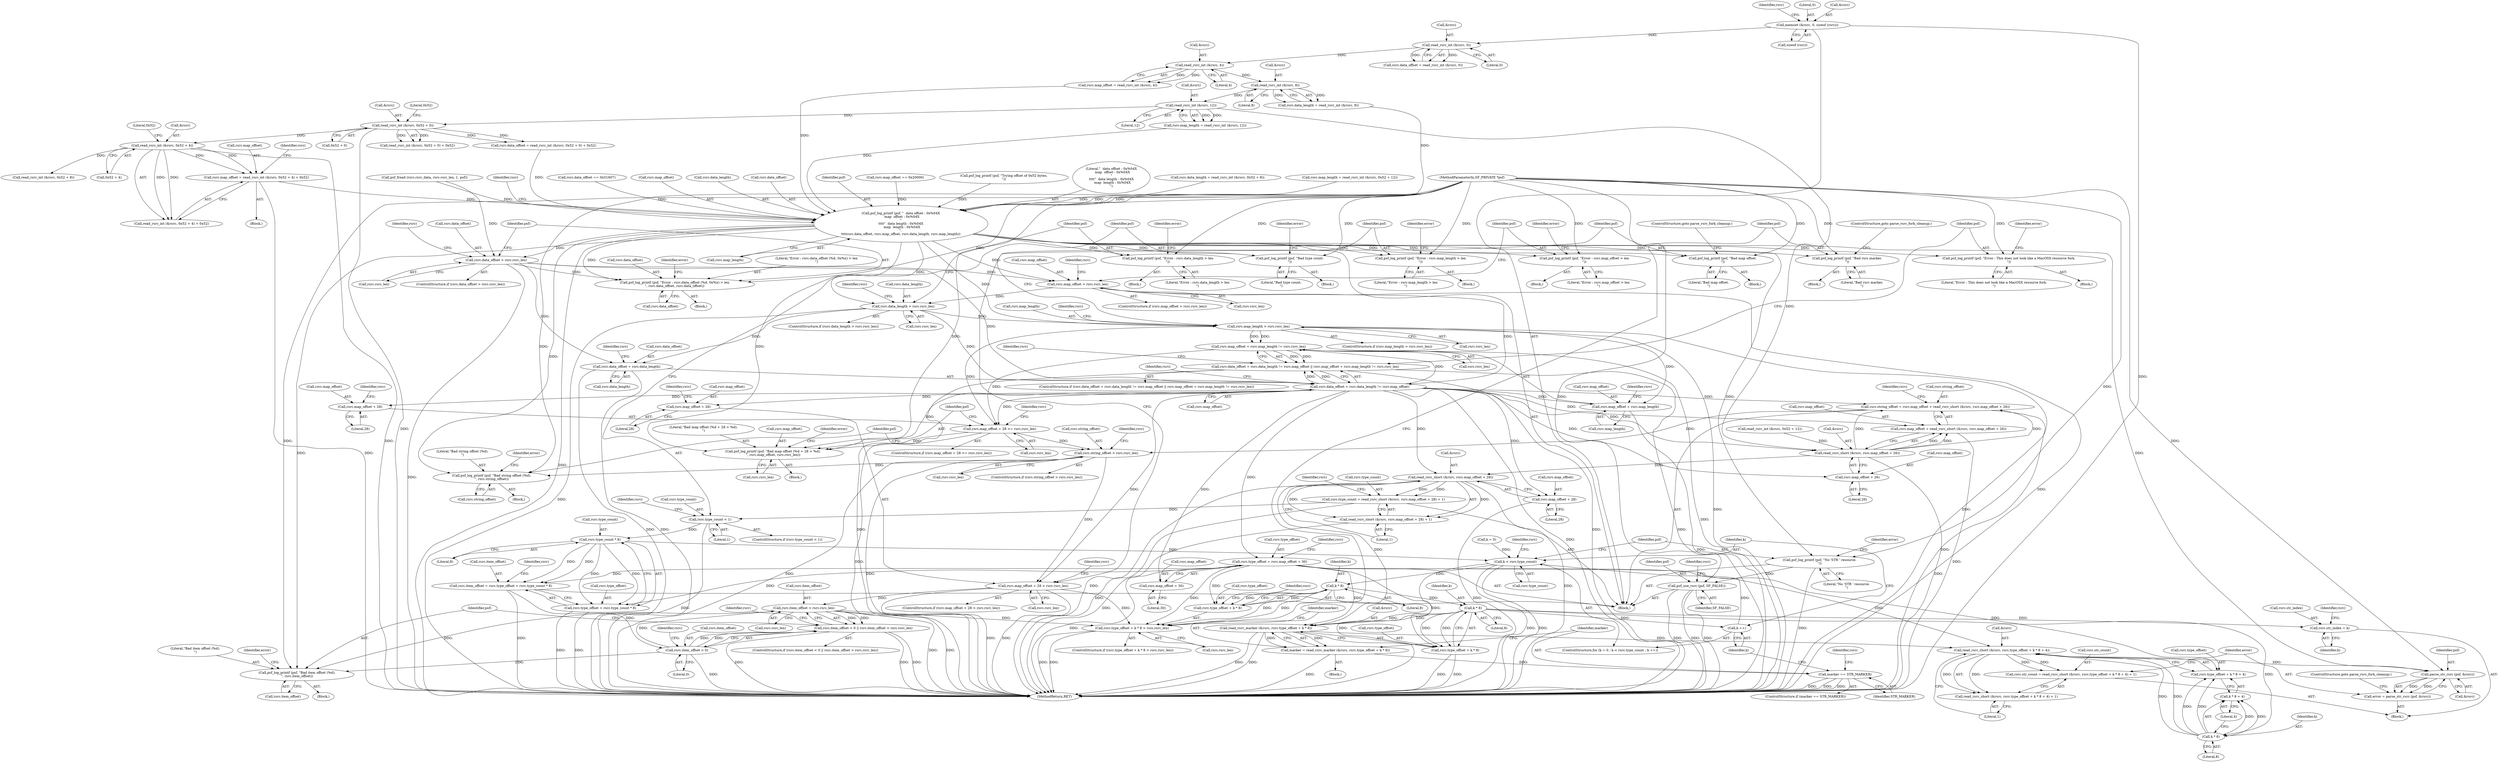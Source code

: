 digraph "0_libsndfile_dbe14f00030af5d3577f4cabbf9861db59e9c378@API" {
"1000255" [label="(Call,rsrc.map_offset = read_rsrc_int (&rsrc, 0x52 + 4) + 0x52)"];
"1000260" [label="(Call,read_rsrc_int (&rsrc, 0x52 + 4))"];
"1000248" [label="(Call,read_rsrc_int (&rsrc, 0x52 + 0))"];
"1000223" [label="(Call,read_rsrc_int (&rsrc, 12))"];
"1000215" [label="(Call,read_rsrc_int (&rsrc, 8))"];
"1000207" [label="(Call,read_rsrc_int (&rsrc, 4))"];
"1000199" [label="(Call,read_rsrc_int (&rsrc, 0))"];
"1000116" [label="(Call,memset (&rsrc, 0, sizeof (rsrc)))"];
"1000287" [label="(Call,psf_log_printf (psf, \"  data offset : 0x%04X\n  map  offset : 0x%04X\n\"\n\t\t\t\t\"  data length : 0x%04X\n  map  length : 0x%04X\n\",\n\t\t\t\trsrc.data_offset, rsrc.map_offset, rsrc.data_length, rsrc.map_length))"];
"1000303" [label="(Call,rsrc.data_offset > rsrc.rsrc_len)"];
"1000311" [label="(Call,psf_log_printf (psf, \"Error : rsrc.data_offset (%d, 0x%x) > len\n\", rsrc.data_offset, rsrc.data_offset))"];
"1000325" [label="(Call,rsrc.map_offset > rsrc.rsrc_len)"];
"1000341" [label="(Call,rsrc.data_length > rsrc.rsrc_len)"];
"1000357" [label="(Call,rsrc.map_length > rsrc.rsrc_len)"];
"1000385" [label="(Call,rsrc.map_offset + rsrc.map_length != rsrc.rsrc_len)"];
"1000373" [label="(Call,rsrc.data_offset + rsrc.data_length != rsrc.map_offset || rsrc.map_offset + rsrc.map_length != rsrc.rsrc_len)"];
"1000405" [label="(Call,rsrc.map_offset + 28 >= rsrc.rsrc_len)"];
"1000415" [label="(Call,psf_log_printf (psf, \"Bad map offset (%d + 28 > %d).\n\", rsrc.map_offset, rsrc.rsrc_len))"];
"1000445" [label="(Call,rsrc.string_offset > rsrc.rsrc_len)"];
"1000453" [label="(Call,psf_log_printf (psf, \"Bad string offset (%d).\n\", rsrc.string_offset))"];
"1000473" [label="(Call,rsrc.map_offset + 28 > rsrc.rsrc_len)"];
"1000535" [label="(Call,rsrc.item_offset > rsrc.rsrc_len)"];
"1000529" [label="(Call,rsrc.item_offset < 0 || rsrc.item_offset > rsrc.rsrc_len)"];
"1000543" [label="(Call,psf_log_printf (psf, \"Bad item offset (%d).\n\", rsrc.item_offset))"];
"1000572" [label="(Call,rsrc.type_offset + k * 8 > rsrc.rsrc_len)"];
"1000386" [label="(Call,rsrc.map_offset + rsrc.map_length)"];
"1000374" [label="(Call,rsrc.data_offset + rsrc.data_length != rsrc.map_offset)"];
"1000406" [label="(Call,rsrc.map_offset + 28)"];
"1000428" [label="(Call,rsrc.string_offset = rsrc.map_offset + read_rsrc_short (&rsrc, rsrc.map_offset + 26))"];
"1000432" [label="(Call,rsrc.map_offset + read_rsrc_short (&rsrc, rsrc.map_offset + 26))"];
"1000436" [label="(Call,read_rsrc_short (&rsrc, rsrc.map_offset + 26))"];
"1000492" [label="(Call,read_rsrc_short (&rsrc, rsrc.map_offset + 28))"];
"1000487" [label="(Call,rsrc.type_count = read_rsrc_short (&rsrc, rsrc.map_offset + 28) + 1)"];
"1000502" [label="(Call,rsrc.type_count < 1)"];
"1000523" [label="(Call,rsrc.type_count * 8)"];
"1000515" [label="(Call,rsrc.item_offset = rsrc.type_offset + rsrc.type_count * 8)"];
"1000530" [label="(Call,rsrc.item_offset < 0)"];
"1000519" [label="(Call,rsrc.type_offset + rsrc.type_count * 8)"];
"1000563" [label="(Call,k < rsrc.type_count)"];
"1000577" [label="(Call,k * 8)"];
"1000573" [label="(Call,rsrc.type_offset + k * 8)"];
"1000597" [label="(Call,k * 8)"];
"1000568" [label="(Call,k ++)"];
"1000590" [label="(Call,read_rsrc_marker (&rsrc, rsrc.type_offset + k * 8))"];
"1000588" [label="(Call,marker = read_rsrc_marker (&rsrc, rsrc.type_offset + k * 8))"];
"1000601" [label="(Call,marker == STR_MARKER)"];
"1000615" [label="(Call,read_rsrc_short (&rsrc, rsrc.type_offset + k * 8 + 4))"];
"1000610" [label="(Call,rsrc.str_count = read_rsrc_short (&rsrc, rsrc.type_offset + k * 8 + 4) + 1)"];
"1000614" [label="(Call,read_rsrc_short (&rsrc, rsrc.type_offset + k * 8 + 4) + 1)"];
"1000630" [label="(Call,parse_str_rsrc (psf, &rsrc))"];
"1000628" [label="(Call,error = parse_str_rsrc (psf, &rsrc))"];
"1000593" [label="(Call,rsrc.type_offset + k * 8)"];
"1000605" [label="(Call,rsrc.str_index = k)"];
"1000623" [label="(Call,k * 8)"];
"1000618" [label="(Call,rsrc.type_offset + k * 8 + 4)"];
"1000622" [label="(Call,k * 8 + 4)"];
"1000491" [label="(Call,read_rsrc_short (&rsrc, rsrc.map_offset + 28) + 1)"];
"1000439" [label="(Call,rsrc.map_offset + 26)"];
"1000463" [label="(Call,rsrc.type_offset = rsrc.map_offset + 30)"];
"1000467" [label="(Call,rsrc.map_offset + 30)"];
"1000474" [label="(Call,rsrc.map_offset + 28)"];
"1000495" [label="(Call,rsrc.map_offset + 28)"];
"1000375" [label="(Call,rsrc.data_offset + rsrc.data_length)"];
"1000333" [label="(Call,psf_log_printf (psf, \"Error : rsrc.map_offset > len\n\"))"];
"1000349" [label="(Call,psf_log_printf (psf, \"Error : rsrc.data_length > len\n\"))"];
"1000365" [label="(Call,psf_log_printf (psf, \"Error : rsrc.map_length > len\n\"))"];
"1000397" [label="(Call,psf_log_printf (psf, \"Error : This does not look like a MacOSX resource fork.\n\"))"];
"1000483" [label="(Call,psf_log_printf (psf, \"Bad map offset.\n\"))"];
"1000508" [label="(Call,psf_log_printf (psf, \"Bad type count.\n\"))"];
"1000584" [label="(Call,psf_log_printf (psf, \"Bad rsrc marker.\n\"))"];
"1000635" [label="(Call,psf_log_printf (psf, \"No 'STR ' resource.\n\"))"];
"1000642" [label="(Call,psf_use_rsrc (psf, SF_FALSE))"];
"1000345" [label="(Call,rsrc.rsrc_len)"];
"1000519" [label="(Call,rsrc.type_offset + rsrc.type_count * 8)"];
"1000639" [label="(Identifier,error)"];
"1000479" [label="(Call,rsrc.rsrc_len)"];
"1000195" [label="(Call,rsrc.data_offset = read_rsrc_int (&rsrc, 0))"];
"1000600" [label="(ControlStructure,if (marker == STR_MARKER))"];
"1000104" [label="(MethodParameterIn,SF_PRIVATE *psf)"];
"1000414" [label="(Block,)"];
"1000563" [label="(Call,k < rsrc.type_count)"];
"1000622" [label="(Call,k * 8 + 4)"];
"1000340" [label="(ControlStructure,if (rsrc.data_length > rsrc.rsrc_len))"];
"1000443" [label="(Literal,26)"];
"1000583" [label="(Block,)"];
"1000382" [label="(Call,rsrc.map_offset)"];
"1000364" [label="(Block,)"];
"1000430" [label="(Identifier,rsrc)"];
"1000615" [label="(Call,read_rsrc_short (&rsrc, rsrc.type_offset + k * 8 + 4))"];
"1000281" [label="(Call,read_rsrc_int (&rsrc, 0x52 + 12))"];
"1000604" [label="(Block,)"];
"1000234" [label="(Call,rsrc.map_offset == 0x20000)"];
"1000489" [label="(Identifier,rsrc)"];
"1000105" [label="(Block,)"];
"1000251" [label="(Call,0x52 + 0)"];
"1000248" [label="(Call,read_rsrc_int (&rsrc, 0x52 + 0))"];
"1000314" [label="(Call,rsrc.data_offset)"];
"1000543" [label="(Call,psf_log_printf (psf, \"Bad item offset (%d).\n\", rsrc.item_offset))"];
"1000585" [label="(Identifier,psf)"];
"1000219" [label="(Call,rsrc.map_length = read_rsrc_int (&rsrc, 12))"];
"1000271" [label="(Call,read_rsrc_int (&rsrc, 0x52 + 8))"];
"1000116" [label="(Call,memset (&rsrc, 0, sizeof (rsrc)))"];
"1000215" [label="(Call,read_rsrc_int (&rsrc, 8))"];
"1000175" [label="(Call,psf_fread (rsrc.rsrc_data, rsrc.rsrc_len, 1, psf))"];
"1000334" [label="(Identifier,psf)"];
"1000580" [label="(Call,rsrc.rsrc_len)"];
"1000263" [label="(Call,0x52 + 4)"];
"1000528" [label="(ControlStructure,if (rsrc.item_offset < 0 || rsrc.item_offset > rsrc.rsrc_len))"];
"1000260" [label="(Call,read_rsrc_int (&rsrc, 0x52 + 4))"];
"1000546" [label="(Call,rsrc.item_offset)"];
"1000571" [label="(ControlStructure,if (rsrc.type_offset + k * 8 > rsrc.rsrc_len))"];
"1000407" [label="(Call,rsrc.map_offset)"];
"1000524" [label="(Call,rsrc.type_count)"];
"1000568" [label="(Call,k ++)"];
"1000603" [label="(Identifier,STR_MARKER)"];
"1000417" [label="(Literal,\"Bad map offset (%d + 28 > %d).\n\")"];
"1000632" [label="(Call,&rsrc)"];
"1000388" [label="(Identifier,rsrc)"];
"1000436" [label="(Call,read_rsrc_short (&rsrc, rsrc.map_offset + 26))"];
"1000397" [label="(Call,psf_log_printf (psf, \"Error : This does not look like a MacOSX resource fork.\n\"))"];
"1000485" [label="(Literal,\"Bad map offset.\n\")"];
"1000504" [label="(Identifier,rsrc)"];
"1000579" [label="(Literal,8)"];
"1000618" [label="(Call,rsrc.type_offset + k * 8 + 4)"];
"1000311" [label="(Call,psf_log_printf (psf, \"Error : rsrc.data_offset (%d, 0x%x) > len\n\", rsrc.data_offset, rsrc.data_offset))"];
"1000321" [label="(Identifier,error)"];
"1000421" [label="(Call,rsrc.rsrc_len)"];
"1000256" [label="(Call,rsrc.map_offset)"];
"1000226" [label="(Literal,12)"];
"1000377" [label="(Identifier,rsrc)"];
"1000224" [label="(Call,&rsrc)"];
"1000406" [label="(Call,rsrc.map_offset + 28)"];
"1000587" [label="(ControlStructure,goto parse_rsrc_fork_cleanup;)"];
"1000361" [label="(Call,rsrc.rsrc_len)"];
"1000387" [label="(Call,rsrc.map_offset)"];
"1000447" [label="(Identifier,rsrc)"];
"1000243" [label="(Call,rsrc.data_offset = read_rsrc_int (&rsrc, 0x52 + 0) + 0x52)"];
"1000534" [label="(Literal,0)"];
"1000634" [label="(ControlStructure,goto parse_rsrc_fork_cleanup;)"];
"1000530" [label="(Call,rsrc.item_offset < 0)"];
"1000627" [label="(Literal,1)"];
"1000367" [label="(Literal,\"Error : rsrc.map_length > len\n\")"];
"1000240" [label="(Call,psf_log_printf (psf, \"Trying offset of 0x52 bytes.\n\"))"];
"1000446" [label="(Call,rsrc.string_offset)"];
"1000463" [label="(Call,rsrc.type_offset = rsrc.map_offset + 30)"];
"1000594" [label="(Call,rsrc.type_offset)"];
"1000559" [label="(ControlStructure,for (k = 0 ; k < rsrc.type_count ; k ++))"];
"1000624" [label="(Identifier,k)"];
"1000207" [label="(Call,read_rsrc_int (&rsrc, 4))"];
"1000247" [label="(Call,read_rsrc_int (&rsrc, 0x52 + 0) + 0x52)"];
"1000289" [label="(Literal,\"  data offset : 0x%04X\n  map  offset : 0x%04X\n\"\n\t\t\t\t\"  data length : 0x%04X\n  map  length : 0x%04X\n\")"];
"1000351" [label="(Literal,\"Error : rsrc.data_length > len\n\")"];
"1000449" [label="(Call,rsrc.rsrc_len)"];
"1000492" [label="(Call,read_rsrc_short (&rsrc, rsrc.map_offset + 28))"];
"1000616" [label="(Call,&rsrc)"];
"1000342" [label="(Call,rsrc.data_length)"];
"1000588" [label="(Call,marker = read_rsrc_marker (&rsrc, rsrc.type_offset + k * 8))"];
"1000509" [label="(Identifier,psf)"];
"1000502" [label="(Call,rsrc.type_count < 1)"];
"1000584" [label="(Call,psf_log_printf (psf, \"Bad rsrc marker.\n\"))"];
"1000520" [label="(Call,rsrc.type_offset)"];
"1000476" [label="(Identifier,rsrc)"];
"1000544" [label="(Identifier,psf)"];
"1000313" [label="(Literal,\"Error : rsrc.data_offset (%d, 0x%x) > len\n\")"];
"1000216" [label="(Call,&rsrc)"];
"1000467" [label="(Call,rsrc.map_offset + 30)"];
"1000527" [label="(Literal,8)"];
"1000496" [label="(Call,rsrc.map_offset)"];
"1000574" [label="(Call,rsrc.type_offset)"];
"1000486" [label="(ControlStructure,goto parse_rsrc_fork_cleanup;)"];
"1000508" [label="(Call,psf_log_printf (psf, \"Bad type count.\n\"))"];
"1000439" [label="(Call,rsrc.map_offset + 26)"];
"1000545" [label="(Literal,\"Bad item offset (%d).\n\")"];
"1000516" [label="(Call,rsrc.item_offset)"];
"1000372" [label="(ControlStructure,if (rsrc.data_offset + rsrc.data_length != rsrc.map_offset || rsrc.map_offset + rsrc.map_length != rsrc.rsrc_len))"];
"1000239" [label="(Block,)"];
"1000636" [label="(Identifier,psf)"];
"1000326" [label="(Call,rsrc.map_offset)"];
"1000433" [label="(Call,rsrc.map_offset)"];
"1000415" [label="(Call,psf_log_printf (psf, \"Bad map offset (%d + 28 > %d).\n\", rsrc.map_offset, rsrc.rsrc_len))"];
"1000510" [label="(Literal,\"Bad type count.\n\")"];
"1000623" [label="(Call,k * 8)"];
"1000359" [label="(Identifier,rsrc)"];
"1000536" [label="(Call,rsrc.item_offset)"];
"1000512" [label="(Identifier,error)"];
"1000401" [label="(Identifier,error)"];
"1000429" [label="(Call,rsrc.string_offset)"];
"1000375" [label="(Call,rsrc.data_offset + rsrc.data_length)"];
"1000357" [label="(Call,rsrc.map_length > rsrc.rsrc_len)"];
"1000529" [label="(Call,rsrc.item_offset < 0 || rsrc.item_offset > rsrc.rsrc_len)"];
"1000532" [label="(Identifier,rsrc)"];
"1000474" [label="(Call,rsrc.map_offset + 28)"];
"1000593" [label="(Call,rsrc.type_offset + k * 8)"];
"1000356" [label="(ControlStructure,if (rsrc.map_length > rsrc.rsrc_len))"];
"1000503" [label="(Call,rsrc.type_count)"];
"1000304" [label="(Call,rsrc.data_offset)"];
"1000644" [label="(Identifier,SF_FALSE)"];
"1000455" [label="(Literal,\"Bad string offset (%d).\n\")"];
"1000619" [label="(Call,rsrc.type_offset)"];
"1000655" [label="(MethodReturn,RET)"];
"1000269" [label="(Identifier,rsrc)"];
"1000531" [label="(Call,rsrc.item_offset)"];
"1000472" [label="(ControlStructure,if (rsrc.map_offset + 28 > rsrc.rsrc_len))"];
"1000606" [label="(Call,rsrc.str_index)"];
"1000578" [label="(Identifier,k)"];
"1000312" [label="(Identifier,psf)"];
"1000581" [label="(Identifier,rsrc)"];
"1000267" [label="(Call,rsrc.data_length = read_rsrc_int (&rsrc, 0x52 + 8))"];
"1000456" [label="(Call,rsrc.string_offset)"];
"1000374" [label="(Call,rsrc.data_offset + rsrc.data_length != rsrc.map_offset)"];
"1000408" [label="(Identifier,rsrc)"];
"1000203" [label="(Call,rsrc.map_offset = read_rsrc_int (&rsrc, 4))"];
"1000432" [label="(Call,rsrc.map_offset + read_rsrc_short (&rsrc, rsrc.map_offset + 26))"];
"1000480" [label="(Identifier,rsrc)"];
"1000350" [label="(Identifier,psf)"];
"1000488" [label="(Call,rsrc.type_count)"];
"1000484" [label="(Identifier,psf)"];
"1000396" [label="(Block,)"];
"1000327" [label="(Identifier,rsrc)"];
"1000612" [label="(Identifier,rsrc)"];
"1000440" [label="(Call,rsrc.map_offset)"];
"1000332" [label="(Block,)"];
"1000333" [label="(Call,psf_log_printf (psf, \"Error : rsrc.map_offset > len\n\"))"];
"1000614" [label="(Call,read_rsrc_short (&rsrc, rsrc.type_offset + k * 8 + 4) + 1)"];
"1000607" [label="(Identifier,rsrc)"];
"1000383" [label="(Identifier,rsrc)"];
"1000647" [label="(Identifier,rsrc)"];
"1000555" [label="(Identifier,rsrc)"];
"1000597" [label="(Call,k * 8)"];
"1000478" [label="(Literal,28)"];
"1000277" [label="(Call,rsrc.map_length = read_rsrc_int (&rsrc, 0x52 + 12))"];
"1000611" [label="(Call,rsrc.str_count)"];
"1000411" [label="(Call,rsrc.rsrc_len)"];
"1000343" [label="(Identifier,rsrc)"];
"1000124" [label="(Identifier,rsrc)"];
"1000418" [label="(Call,rsrc.map_offset)"];
"1000569" [label="(Identifier,k)"];
"1000473" [label="(Call,rsrc.map_offset + 28 > rsrc.rsrc_len)"];
"1000305" [label="(Identifier,rsrc)"];
"1000542" [label="(Block,)"];
"1000335" [label="(Literal,\"Error : rsrc.map_offset > len\n\")"];
"1000218" [label="(Literal,8)"];
"1000358" [label="(Call,rsrc.map_length)"];
"1000365" [label="(Call,psf_log_printf (psf, \"Error : rsrc.map_length > len\n\"))"];
"1000324" [label="(ControlStructure,if (rsrc.map_offset > rsrc.rsrc_len))"];
"1000482" [label="(Block,)"];
"1000266" [label="(Literal,0x52)"];
"1000629" [label="(Identifier,error)"];
"1000483" [label="(Call,psf_log_printf (psf, \"Bad map offset.\n\"))"];
"1000325" [label="(Call,rsrc.map_offset > rsrc.rsrc_len)"];
"1000539" [label="(Call,rsrc.rsrc_len)"];
"1000507" [label="(Block,)"];
"1000577" [label="(Call,k * 8)"];
"1000376" [label="(Call,rsrc.data_offset)"];
"1000200" [label="(Call,&rsrc)"];
"1000261" [label="(Call,&rsrc)"];
"1000465" [label="(Identifier,rsrc)"];
"1000353" [label="(Identifier,error)"];
"1000628" [label="(Call,error = parse_str_rsrc (psf, &rsrc))"];
"1000307" [label="(Call,rsrc.rsrc_len)"];
"1000630" [label="(Call,parse_str_rsrc (psf, &rsrc))"];
"1000369" [label="(Identifier,error)"];
"1000249" [label="(Call,&rsrc)"];
"1000119" [label="(Literal,0)"];
"1000120" [label="(Call,sizeof (rsrc))"];
"1000410" [label="(Literal,28)"];
"1000471" [label="(Literal,30)"];
"1000117" [label="(Call,&rsrc)"];
"1000229" [label="(Call,rsrc.data_offset == 0x51607)"];
"1000468" [label="(Call,rsrc.map_offset)"];
"1000487" [label="(Call,rsrc.type_count = read_rsrc_short (&rsrc, rsrc.map_offset + 28) + 1)"];
"1000405" [label="(Call,rsrc.map_offset + 28 >= rsrc.rsrc_len)"];
"1000398" [label="(Identifier,psf)"];
"1000500" [label="(Literal,1)"];
"1000625" [label="(Literal,8)"];
"1000348" [label="(Block,)"];
"1000601" [label="(Call,marker == STR_MARKER)"];
"1000341" [label="(Call,rsrc.data_length > rsrc.rsrc_len)"];
"1000523" [label="(Call,rsrc.type_count * 8)"];
"1000631" [label="(Identifier,psf)"];
"1000643" [label="(Identifier,psf)"];
"1000293" [label="(Call,rsrc.map_offset)"];
"1000570" [label="(Block,)"];
"1000416" [label="(Identifier,psf)"];
"1000453" [label="(Call,psf_log_printf (psf, \"Bad string offset (%d).\n\", rsrc.string_offset))"];
"1000626" [label="(Literal,4)"];
"1000379" [label="(Call,rsrc.data_length)"];
"1000444" [label="(ControlStructure,if (rsrc.string_offset > rsrc.rsrc_len))"];
"1000425" [label="(Identifier,error)"];
"1000223" [label="(Call,read_rsrc_int (&rsrc, 12))"];
"1000208" [label="(Call,&rsrc)"];
"1000428" [label="(Call,rsrc.string_offset = rsrc.map_offset + read_rsrc_short (&rsrc, rsrc.map_offset + 26))"];
"1000349" [label="(Call,psf_log_printf (psf, \"Error : rsrc.data_length > len\n\"))"];
"1000590" [label="(Call,read_rsrc_marker (&rsrc, rsrc.type_offset + k * 8))"];
"1000464" [label="(Call,rsrc.type_offset)"];
"1000565" [label="(Call,rsrc.type_count)"];
"1000211" [label="(Call,rsrc.data_length = read_rsrc_int (&rsrc, 8))"];
"1000394" [label="(Identifier,rsrc)"];
"1000517" [label="(Identifier,rsrc)"];
"1000393" [label="(Call,rsrc.rsrc_len)"];
"1000610" [label="(Call,rsrc.str_count = read_rsrc_short (&rsrc, rsrc.type_offset + k * 8 + 4) + 1)"];
"1000495" [label="(Call,rsrc.map_offset + 28)"];
"1000329" [label="(Call,rsrc.rsrc_len)"];
"1000296" [label="(Call,rsrc.data_length)"];
"1000290" [label="(Call,rsrc.data_offset)"];
"1000255" [label="(Call,rsrc.map_offset = read_rsrc_int (&rsrc, 0x52 + 4) + 0x52)"];
"1000317" [label="(Call,rsrc.data_offset)"];
"1000373" [label="(Call,rsrc.data_offset + rsrc.data_length != rsrc.map_offset || rsrc.map_offset + rsrc.map_length != rsrc.rsrc_len)"];
"1000535" [label="(Call,rsrc.item_offset > rsrc.rsrc_len)"];
"1000589" [label="(Identifier,marker)"];
"1000506" [label="(Literal,1)"];
"1000399" [label="(Literal,\"Error : This does not look like a MacOSX resource fork.\n\")"];
"1000299" [label="(Call,rsrc.map_length)"];
"1000310" [label="(Block,)"];
"1000303" [label="(Call,rsrc.data_offset > rsrc.rsrc_len)"];
"1000202" [label="(Literal,0)"];
"1000412" [label="(Identifier,rsrc)"];
"1000515" [label="(Call,rsrc.item_offset = rsrc.type_offset + rsrc.type_count * 8)"];
"1000550" [label="(Identifier,error)"];
"1000259" [label="(Call,read_rsrc_int (&rsrc, 0x52 + 4) + 0x52)"];
"1000598" [label="(Identifier,k)"];
"1000437" [label="(Call,&rsrc)"];
"1000575" [label="(Identifier,rsrc)"];
"1000199" [label="(Call,read_rsrc_int (&rsrc, 0))"];
"1000491" [label="(Call,read_rsrc_short (&rsrc, rsrc.map_offset + 28) + 1)"];
"1000404" [label="(ControlStructure,if (rsrc.map_offset + 28 >= rsrc.rsrc_len))"];
"1000642" [label="(Call,psf_use_rsrc (psf, SF_FALSE))"];
"1000386" [label="(Call,rsrc.map_offset + rsrc.map_length)"];
"1000572" [label="(Call,rsrc.type_offset + k * 8 > rsrc.rsrc_len)"];
"1000605" [label="(Call,rsrc.str_index = k)"];
"1000609" [label="(Identifier,k)"];
"1000452" [label="(Block,)"];
"1000390" [label="(Call,rsrc.map_length)"];
"1000454" [label="(Identifier,psf)"];
"1000493" [label="(Call,&rsrc)"];
"1000586" [label="(Literal,\"Bad rsrc marker.\n\")"];
"1000337" [label="(Identifier,error)"];
"1000210" [label="(Literal,4)"];
"1000573" [label="(Call,rsrc.type_offset + k * 8)"];
"1000501" [label="(ControlStructure,if (rsrc.type_count < 1))"];
"1000635" [label="(Call,psf_log_printf (psf, \"No 'STR ' resource.\n\"))"];
"1000537" [label="(Identifier,rsrc)"];
"1000560" [label="(Call,k = 0)"];
"1000599" [label="(Literal,8)"];
"1000591" [label="(Call,&rsrc)"];
"1000460" [label="(Identifier,error)"];
"1000445" [label="(Call,rsrc.string_offset > rsrc.rsrc_len)"];
"1000499" [label="(Literal,28)"];
"1000302" [label="(ControlStructure,if (rsrc.data_offset > rsrc.rsrc_len))"];
"1000602" [label="(Identifier,marker)"];
"1000366" [label="(Identifier,psf)"];
"1000254" [label="(Literal,0x52)"];
"1000564" [label="(Identifier,k)"];
"1000385" [label="(Call,rsrc.map_offset + rsrc.map_length != rsrc.rsrc_len)"];
"1000287" [label="(Call,psf_log_printf (psf, \"  data offset : 0x%04X\n  map  offset : 0x%04X\n\"\n\t\t\t\t\"  data length : 0x%04X\n  map  length : 0x%04X\n\",\n\t\t\t\trsrc.data_offset, rsrc.map_offset, rsrc.data_length, rsrc.map_length))"];
"1000637" [label="(Literal,\"No 'STR ' resource.\n\")"];
"1000475" [label="(Call,rsrc.map_offset)"];
"1000288" [label="(Identifier,psf)"];
"1000255" -> "1000239"  [label="AST: "];
"1000255" -> "1000259"  [label="CFG: "];
"1000256" -> "1000255"  [label="AST: "];
"1000259" -> "1000255"  [label="AST: "];
"1000269" -> "1000255"  [label="CFG: "];
"1000255" -> "1000655"  [label="DDG: "];
"1000260" -> "1000255"  [label="DDG: "];
"1000260" -> "1000255"  [label="DDG: "];
"1000255" -> "1000287"  [label="DDG: "];
"1000260" -> "1000259"  [label="AST: "];
"1000260" -> "1000263"  [label="CFG: "];
"1000261" -> "1000260"  [label="AST: "];
"1000263" -> "1000260"  [label="AST: "];
"1000266" -> "1000260"  [label="CFG: "];
"1000260" -> "1000655"  [label="DDG: "];
"1000260" -> "1000259"  [label="DDG: "];
"1000260" -> "1000259"  [label="DDG: "];
"1000248" -> "1000260"  [label="DDG: "];
"1000260" -> "1000271"  [label="DDG: "];
"1000248" -> "1000247"  [label="AST: "];
"1000248" -> "1000251"  [label="CFG: "];
"1000249" -> "1000248"  [label="AST: "];
"1000251" -> "1000248"  [label="AST: "];
"1000254" -> "1000248"  [label="CFG: "];
"1000248" -> "1000655"  [label="DDG: "];
"1000248" -> "1000243"  [label="DDG: "];
"1000248" -> "1000243"  [label="DDG: "];
"1000248" -> "1000247"  [label="DDG: "];
"1000248" -> "1000247"  [label="DDG: "];
"1000223" -> "1000248"  [label="DDG: "];
"1000223" -> "1000219"  [label="AST: "];
"1000223" -> "1000226"  [label="CFG: "];
"1000224" -> "1000223"  [label="AST: "];
"1000226" -> "1000223"  [label="AST: "];
"1000219" -> "1000223"  [label="CFG: "];
"1000223" -> "1000219"  [label="DDG: "];
"1000223" -> "1000219"  [label="DDG: "];
"1000215" -> "1000223"  [label="DDG: "];
"1000223" -> "1000436"  [label="DDG: "];
"1000215" -> "1000211"  [label="AST: "];
"1000215" -> "1000218"  [label="CFG: "];
"1000216" -> "1000215"  [label="AST: "];
"1000218" -> "1000215"  [label="AST: "];
"1000211" -> "1000215"  [label="CFG: "];
"1000215" -> "1000211"  [label="DDG: "];
"1000215" -> "1000211"  [label="DDG: "];
"1000207" -> "1000215"  [label="DDG: "];
"1000207" -> "1000203"  [label="AST: "];
"1000207" -> "1000210"  [label="CFG: "];
"1000208" -> "1000207"  [label="AST: "];
"1000210" -> "1000207"  [label="AST: "];
"1000203" -> "1000207"  [label="CFG: "];
"1000207" -> "1000203"  [label="DDG: "];
"1000207" -> "1000203"  [label="DDG: "];
"1000199" -> "1000207"  [label="DDG: "];
"1000199" -> "1000195"  [label="AST: "];
"1000199" -> "1000202"  [label="CFG: "];
"1000200" -> "1000199"  [label="AST: "];
"1000202" -> "1000199"  [label="AST: "];
"1000195" -> "1000199"  [label="CFG: "];
"1000199" -> "1000195"  [label="DDG: "];
"1000199" -> "1000195"  [label="DDG: "];
"1000116" -> "1000199"  [label="DDG: "];
"1000116" -> "1000105"  [label="AST: "];
"1000116" -> "1000120"  [label="CFG: "];
"1000117" -> "1000116"  [label="AST: "];
"1000119" -> "1000116"  [label="AST: "];
"1000120" -> "1000116"  [label="AST: "];
"1000124" -> "1000116"  [label="CFG: "];
"1000116" -> "1000655"  [label="DDG: "];
"1000287" -> "1000105"  [label="AST: "];
"1000287" -> "1000299"  [label="CFG: "];
"1000288" -> "1000287"  [label="AST: "];
"1000289" -> "1000287"  [label="AST: "];
"1000290" -> "1000287"  [label="AST: "];
"1000293" -> "1000287"  [label="AST: "];
"1000296" -> "1000287"  [label="AST: "];
"1000299" -> "1000287"  [label="AST: "];
"1000305" -> "1000287"  [label="CFG: "];
"1000287" -> "1000655"  [label="DDG: "];
"1000240" -> "1000287"  [label="DDG: "];
"1000175" -> "1000287"  [label="DDG: "];
"1000104" -> "1000287"  [label="DDG: "];
"1000229" -> "1000287"  [label="DDG: "];
"1000243" -> "1000287"  [label="DDG: "];
"1000234" -> "1000287"  [label="DDG: "];
"1000203" -> "1000287"  [label="DDG: "];
"1000267" -> "1000287"  [label="DDG: "];
"1000211" -> "1000287"  [label="DDG: "];
"1000277" -> "1000287"  [label="DDG: "];
"1000219" -> "1000287"  [label="DDG: "];
"1000287" -> "1000303"  [label="DDG: "];
"1000287" -> "1000311"  [label="DDG: "];
"1000287" -> "1000325"  [label="DDG: "];
"1000287" -> "1000333"  [label="DDG: "];
"1000287" -> "1000341"  [label="DDG: "];
"1000287" -> "1000349"  [label="DDG: "];
"1000287" -> "1000357"  [label="DDG: "];
"1000287" -> "1000365"  [label="DDG: "];
"1000287" -> "1000397"  [label="DDG: "];
"1000287" -> "1000415"  [label="DDG: "];
"1000287" -> "1000453"  [label="DDG: "];
"1000287" -> "1000483"  [label="DDG: "];
"1000287" -> "1000508"  [label="DDG: "];
"1000287" -> "1000543"  [label="DDG: "];
"1000287" -> "1000584"  [label="DDG: "];
"1000287" -> "1000630"  [label="DDG: "];
"1000287" -> "1000635"  [label="DDG: "];
"1000303" -> "1000302"  [label="AST: "];
"1000303" -> "1000307"  [label="CFG: "];
"1000304" -> "1000303"  [label="AST: "];
"1000307" -> "1000303"  [label="AST: "];
"1000312" -> "1000303"  [label="CFG: "];
"1000327" -> "1000303"  [label="CFG: "];
"1000303" -> "1000655"  [label="DDG: "];
"1000175" -> "1000303"  [label="DDG: "];
"1000303" -> "1000311"  [label="DDG: "];
"1000303" -> "1000325"  [label="DDG: "];
"1000303" -> "1000374"  [label="DDG: "];
"1000303" -> "1000375"  [label="DDG: "];
"1000311" -> "1000310"  [label="AST: "];
"1000311" -> "1000317"  [label="CFG: "];
"1000312" -> "1000311"  [label="AST: "];
"1000313" -> "1000311"  [label="AST: "];
"1000314" -> "1000311"  [label="AST: "];
"1000317" -> "1000311"  [label="AST: "];
"1000321" -> "1000311"  [label="CFG: "];
"1000104" -> "1000311"  [label="DDG: "];
"1000325" -> "1000324"  [label="AST: "];
"1000325" -> "1000329"  [label="CFG: "];
"1000326" -> "1000325"  [label="AST: "];
"1000329" -> "1000325"  [label="AST: "];
"1000334" -> "1000325"  [label="CFG: "];
"1000343" -> "1000325"  [label="CFG: "];
"1000325" -> "1000655"  [label="DDG: "];
"1000325" -> "1000341"  [label="DDG: "];
"1000325" -> "1000374"  [label="DDG: "];
"1000341" -> "1000340"  [label="AST: "];
"1000341" -> "1000345"  [label="CFG: "];
"1000342" -> "1000341"  [label="AST: "];
"1000345" -> "1000341"  [label="AST: "];
"1000350" -> "1000341"  [label="CFG: "];
"1000359" -> "1000341"  [label="CFG: "];
"1000341" -> "1000655"  [label="DDG: "];
"1000341" -> "1000357"  [label="DDG: "];
"1000341" -> "1000374"  [label="DDG: "];
"1000341" -> "1000375"  [label="DDG: "];
"1000357" -> "1000356"  [label="AST: "];
"1000357" -> "1000361"  [label="CFG: "];
"1000358" -> "1000357"  [label="AST: "];
"1000361" -> "1000357"  [label="AST: "];
"1000366" -> "1000357"  [label="CFG: "];
"1000377" -> "1000357"  [label="CFG: "];
"1000357" -> "1000655"  [label="DDG: "];
"1000357" -> "1000655"  [label="DDG: "];
"1000357" -> "1000385"  [label="DDG: "];
"1000357" -> "1000385"  [label="DDG: "];
"1000357" -> "1000386"  [label="DDG: "];
"1000357" -> "1000405"  [label="DDG: "];
"1000385" -> "1000373"  [label="AST: "];
"1000385" -> "1000393"  [label="CFG: "];
"1000386" -> "1000385"  [label="AST: "];
"1000393" -> "1000385"  [label="AST: "];
"1000373" -> "1000385"  [label="CFG: "];
"1000385" -> "1000655"  [label="DDG: "];
"1000385" -> "1000373"  [label="DDG: "];
"1000385" -> "1000373"  [label="DDG: "];
"1000374" -> "1000385"  [label="DDG: "];
"1000385" -> "1000405"  [label="DDG: "];
"1000373" -> "1000372"  [label="AST: "];
"1000373" -> "1000374"  [label="CFG: "];
"1000374" -> "1000373"  [label="AST: "];
"1000398" -> "1000373"  [label="CFG: "];
"1000408" -> "1000373"  [label="CFG: "];
"1000373" -> "1000655"  [label="DDG: "];
"1000373" -> "1000655"  [label="DDG: "];
"1000373" -> "1000655"  [label="DDG: "];
"1000374" -> "1000373"  [label="DDG: "];
"1000374" -> "1000373"  [label="DDG: "];
"1000405" -> "1000404"  [label="AST: "];
"1000405" -> "1000411"  [label="CFG: "];
"1000406" -> "1000405"  [label="AST: "];
"1000411" -> "1000405"  [label="AST: "];
"1000416" -> "1000405"  [label="CFG: "];
"1000430" -> "1000405"  [label="CFG: "];
"1000405" -> "1000655"  [label="DDG: "];
"1000374" -> "1000405"  [label="DDG: "];
"1000405" -> "1000415"  [label="DDG: "];
"1000405" -> "1000445"  [label="DDG: "];
"1000415" -> "1000414"  [label="AST: "];
"1000415" -> "1000421"  [label="CFG: "];
"1000416" -> "1000415"  [label="AST: "];
"1000417" -> "1000415"  [label="AST: "];
"1000418" -> "1000415"  [label="AST: "];
"1000421" -> "1000415"  [label="AST: "];
"1000425" -> "1000415"  [label="CFG: "];
"1000104" -> "1000415"  [label="DDG: "];
"1000374" -> "1000415"  [label="DDG: "];
"1000445" -> "1000444"  [label="AST: "];
"1000445" -> "1000449"  [label="CFG: "];
"1000446" -> "1000445"  [label="AST: "];
"1000449" -> "1000445"  [label="AST: "];
"1000454" -> "1000445"  [label="CFG: "];
"1000465" -> "1000445"  [label="CFG: "];
"1000445" -> "1000655"  [label="DDG: "];
"1000445" -> "1000655"  [label="DDG: "];
"1000428" -> "1000445"  [label="DDG: "];
"1000445" -> "1000453"  [label="DDG: "];
"1000445" -> "1000473"  [label="DDG: "];
"1000453" -> "1000452"  [label="AST: "];
"1000453" -> "1000456"  [label="CFG: "];
"1000454" -> "1000453"  [label="AST: "];
"1000455" -> "1000453"  [label="AST: "];
"1000456" -> "1000453"  [label="AST: "];
"1000460" -> "1000453"  [label="CFG: "];
"1000104" -> "1000453"  [label="DDG: "];
"1000473" -> "1000472"  [label="AST: "];
"1000473" -> "1000479"  [label="CFG: "];
"1000474" -> "1000473"  [label="AST: "];
"1000479" -> "1000473"  [label="AST: "];
"1000484" -> "1000473"  [label="CFG: "];
"1000489" -> "1000473"  [label="CFG: "];
"1000473" -> "1000655"  [label="DDG: "];
"1000473" -> "1000655"  [label="DDG: "];
"1000374" -> "1000473"  [label="DDG: "];
"1000473" -> "1000535"  [label="DDG: "];
"1000473" -> "1000572"  [label="DDG: "];
"1000535" -> "1000529"  [label="AST: "];
"1000535" -> "1000539"  [label="CFG: "];
"1000536" -> "1000535"  [label="AST: "];
"1000539" -> "1000535"  [label="AST: "];
"1000529" -> "1000535"  [label="CFG: "];
"1000535" -> "1000655"  [label="DDG: "];
"1000535" -> "1000655"  [label="DDG: "];
"1000535" -> "1000529"  [label="DDG: "];
"1000535" -> "1000529"  [label="DDG: "];
"1000530" -> "1000535"  [label="DDG: "];
"1000535" -> "1000543"  [label="DDG: "];
"1000535" -> "1000572"  [label="DDG: "];
"1000529" -> "1000528"  [label="AST: "];
"1000529" -> "1000530"  [label="CFG: "];
"1000530" -> "1000529"  [label="AST: "];
"1000544" -> "1000529"  [label="CFG: "];
"1000555" -> "1000529"  [label="CFG: "];
"1000529" -> "1000655"  [label="DDG: "];
"1000529" -> "1000655"  [label="DDG: "];
"1000529" -> "1000655"  [label="DDG: "];
"1000530" -> "1000529"  [label="DDG: "];
"1000530" -> "1000529"  [label="DDG: "];
"1000543" -> "1000542"  [label="AST: "];
"1000543" -> "1000546"  [label="CFG: "];
"1000544" -> "1000543"  [label="AST: "];
"1000545" -> "1000543"  [label="AST: "];
"1000546" -> "1000543"  [label="AST: "];
"1000550" -> "1000543"  [label="CFG: "];
"1000104" -> "1000543"  [label="DDG: "];
"1000530" -> "1000543"  [label="DDG: "];
"1000572" -> "1000571"  [label="AST: "];
"1000572" -> "1000580"  [label="CFG: "];
"1000573" -> "1000572"  [label="AST: "];
"1000580" -> "1000572"  [label="AST: "];
"1000585" -> "1000572"  [label="CFG: "];
"1000589" -> "1000572"  [label="CFG: "];
"1000572" -> "1000655"  [label="DDG: "];
"1000572" -> "1000655"  [label="DDG: "];
"1000463" -> "1000572"  [label="DDG: "];
"1000577" -> "1000572"  [label="DDG: "];
"1000577" -> "1000572"  [label="DDG: "];
"1000386" -> "1000390"  [label="CFG: "];
"1000387" -> "1000386"  [label="AST: "];
"1000390" -> "1000386"  [label="AST: "];
"1000394" -> "1000386"  [label="CFG: "];
"1000386" -> "1000655"  [label="DDG: "];
"1000374" -> "1000386"  [label="DDG: "];
"1000374" -> "1000382"  [label="CFG: "];
"1000375" -> "1000374"  [label="AST: "];
"1000382" -> "1000374"  [label="AST: "];
"1000388" -> "1000374"  [label="CFG: "];
"1000374" -> "1000655"  [label="DDG: "];
"1000374" -> "1000406"  [label="DDG: "];
"1000374" -> "1000428"  [label="DDG: "];
"1000374" -> "1000432"  [label="DDG: "];
"1000374" -> "1000436"  [label="DDG: "];
"1000374" -> "1000439"  [label="DDG: "];
"1000374" -> "1000463"  [label="DDG: "];
"1000374" -> "1000467"  [label="DDG: "];
"1000374" -> "1000474"  [label="DDG: "];
"1000374" -> "1000492"  [label="DDG: "];
"1000374" -> "1000495"  [label="DDG: "];
"1000406" -> "1000410"  [label="CFG: "];
"1000407" -> "1000406"  [label="AST: "];
"1000410" -> "1000406"  [label="AST: "];
"1000412" -> "1000406"  [label="CFG: "];
"1000428" -> "1000105"  [label="AST: "];
"1000428" -> "1000432"  [label="CFG: "];
"1000429" -> "1000428"  [label="AST: "];
"1000432" -> "1000428"  [label="AST: "];
"1000447" -> "1000428"  [label="CFG: "];
"1000428" -> "1000655"  [label="DDG: "];
"1000436" -> "1000428"  [label="DDG: "];
"1000436" -> "1000428"  [label="DDG: "];
"1000432" -> "1000436"  [label="CFG: "];
"1000433" -> "1000432"  [label="AST: "];
"1000436" -> "1000432"  [label="AST: "];
"1000432" -> "1000655"  [label="DDG: "];
"1000436" -> "1000432"  [label="DDG: "];
"1000436" -> "1000432"  [label="DDG: "];
"1000436" -> "1000439"  [label="CFG: "];
"1000437" -> "1000436"  [label="AST: "];
"1000439" -> "1000436"  [label="AST: "];
"1000436" -> "1000655"  [label="DDG: "];
"1000281" -> "1000436"  [label="DDG: "];
"1000436" -> "1000492"  [label="DDG: "];
"1000492" -> "1000491"  [label="AST: "];
"1000492" -> "1000495"  [label="CFG: "];
"1000493" -> "1000492"  [label="AST: "];
"1000495" -> "1000492"  [label="AST: "];
"1000500" -> "1000492"  [label="CFG: "];
"1000492" -> "1000655"  [label="DDG: "];
"1000492" -> "1000655"  [label="DDG: "];
"1000492" -> "1000487"  [label="DDG: "];
"1000492" -> "1000487"  [label="DDG: "];
"1000492" -> "1000491"  [label="DDG: "];
"1000492" -> "1000491"  [label="DDG: "];
"1000492" -> "1000590"  [label="DDG: "];
"1000487" -> "1000105"  [label="AST: "];
"1000487" -> "1000491"  [label="CFG: "];
"1000488" -> "1000487"  [label="AST: "];
"1000491" -> "1000487"  [label="AST: "];
"1000504" -> "1000487"  [label="CFG: "];
"1000487" -> "1000655"  [label="DDG: "];
"1000487" -> "1000502"  [label="DDG: "];
"1000502" -> "1000501"  [label="AST: "];
"1000502" -> "1000506"  [label="CFG: "];
"1000503" -> "1000502"  [label="AST: "];
"1000506" -> "1000502"  [label="AST: "];
"1000509" -> "1000502"  [label="CFG: "];
"1000517" -> "1000502"  [label="CFG: "];
"1000502" -> "1000655"  [label="DDG: "];
"1000502" -> "1000523"  [label="DDG: "];
"1000523" -> "1000519"  [label="AST: "];
"1000523" -> "1000527"  [label="CFG: "];
"1000524" -> "1000523"  [label="AST: "];
"1000527" -> "1000523"  [label="AST: "];
"1000519" -> "1000523"  [label="CFG: "];
"1000523" -> "1000515"  [label="DDG: "];
"1000523" -> "1000515"  [label="DDG: "];
"1000523" -> "1000519"  [label="DDG: "];
"1000523" -> "1000519"  [label="DDG: "];
"1000523" -> "1000563"  [label="DDG: "];
"1000515" -> "1000105"  [label="AST: "];
"1000515" -> "1000519"  [label="CFG: "];
"1000516" -> "1000515"  [label="AST: "];
"1000519" -> "1000515"  [label="AST: "];
"1000532" -> "1000515"  [label="CFG: "];
"1000515" -> "1000655"  [label="DDG: "];
"1000463" -> "1000515"  [label="DDG: "];
"1000515" -> "1000530"  [label="DDG: "];
"1000530" -> "1000534"  [label="CFG: "];
"1000531" -> "1000530"  [label="AST: "];
"1000534" -> "1000530"  [label="AST: "];
"1000537" -> "1000530"  [label="CFG: "];
"1000530" -> "1000655"  [label="DDG: "];
"1000520" -> "1000519"  [label="AST: "];
"1000519" -> "1000655"  [label="DDG: "];
"1000519" -> "1000655"  [label="DDG: "];
"1000463" -> "1000519"  [label="DDG: "];
"1000563" -> "1000559"  [label="AST: "];
"1000563" -> "1000565"  [label="CFG: "];
"1000564" -> "1000563"  [label="AST: "];
"1000565" -> "1000563"  [label="AST: "];
"1000575" -> "1000563"  [label="CFG: "];
"1000636" -> "1000563"  [label="CFG: "];
"1000563" -> "1000655"  [label="DDG: "];
"1000563" -> "1000655"  [label="DDG: "];
"1000563" -> "1000655"  [label="DDG: "];
"1000568" -> "1000563"  [label="DDG: "];
"1000560" -> "1000563"  [label="DDG: "];
"1000563" -> "1000577"  [label="DDG: "];
"1000577" -> "1000573"  [label="AST: "];
"1000577" -> "1000579"  [label="CFG: "];
"1000578" -> "1000577"  [label="AST: "];
"1000579" -> "1000577"  [label="AST: "];
"1000573" -> "1000577"  [label="CFG: "];
"1000577" -> "1000573"  [label="DDG: "];
"1000577" -> "1000573"  [label="DDG: "];
"1000577" -> "1000597"  [label="DDG: "];
"1000574" -> "1000573"  [label="AST: "];
"1000581" -> "1000573"  [label="CFG: "];
"1000463" -> "1000573"  [label="DDG: "];
"1000597" -> "1000593"  [label="AST: "];
"1000597" -> "1000599"  [label="CFG: "];
"1000598" -> "1000597"  [label="AST: "];
"1000599" -> "1000597"  [label="AST: "];
"1000593" -> "1000597"  [label="CFG: "];
"1000597" -> "1000568"  [label="DDG: "];
"1000597" -> "1000590"  [label="DDG: "];
"1000597" -> "1000590"  [label="DDG: "];
"1000597" -> "1000593"  [label="DDG: "];
"1000597" -> "1000593"  [label="DDG: "];
"1000597" -> "1000605"  [label="DDG: "];
"1000597" -> "1000623"  [label="DDG: "];
"1000568" -> "1000559"  [label="AST: "];
"1000568" -> "1000569"  [label="CFG: "];
"1000569" -> "1000568"  [label="AST: "];
"1000564" -> "1000568"  [label="CFG: "];
"1000590" -> "1000588"  [label="AST: "];
"1000590" -> "1000593"  [label="CFG: "];
"1000591" -> "1000590"  [label="AST: "];
"1000593" -> "1000590"  [label="AST: "];
"1000588" -> "1000590"  [label="CFG: "];
"1000590" -> "1000655"  [label="DDG: "];
"1000590" -> "1000655"  [label="DDG: "];
"1000590" -> "1000588"  [label="DDG: "];
"1000590" -> "1000588"  [label="DDG: "];
"1000463" -> "1000590"  [label="DDG: "];
"1000590" -> "1000615"  [label="DDG: "];
"1000588" -> "1000570"  [label="AST: "];
"1000589" -> "1000588"  [label="AST: "];
"1000602" -> "1000588"  [label="CFG: "];
"1000588" -> "1000655"  [label="DDG: "];
"1000588" -> "1000601"  [label="DDG: "];
"1000601" -> "1000600"  [label="AST: "];
"1000601" -> "1000603"  [label="CFG: "];
"1000602" -> "1000601"  [label="AST: "];
"1000603" -> "1000601"  [label="AST: "];
"1000607" -> "1000601"  [label="CFG: "];
"1000569" -> "1000601"  [label="CFG: "];
"1000601" -> "1000655"  [label="DDG: "];
"1000601" -> "1000655"  [label="DDG: "];
"1000601" -> "1000655"  [label="DDG: "];
"1000615" -> "1000614"  [label="AST: "];
"1000615" -> "1000618"  [label="CFG: "];
"1000616" -> "1000615"  [label="AST: "];
"1000618" -> "1000615"  [label="AST: "];
"1000627" -> "1000615"  [label="CFG: "];
"1000615" -> "1000610"  [label="DDG: "];
"1000615" -> "1000610"  [label="DDG: "];
"1000615" -> "1000614"  [label="DDG: "];
"1000615" -> "1000614"  [label="DDG: "];
"1000463" -> "1000615"  [label="DDG: "];
"1000623" -> "1000615"  [label="DDG: "];
"1000623" -> "1000615"  [label="DDG: "];
"1000615" -> "1000630"  [label="DDG: "];
"1000610" -> "1000604"  [label="AST: "];
"1000610" -> "1000614"  [label="CFG: "];
"1000611" -> "1000610"  [label="AST: "];
"1000614" -> "1000610"  [label="AST: "];
"1000629" -> "1000610"  [label="CFG: "];
"1000614" -> "1000627"  [label="CFG: "];
"1000627" -> "1000614"  [label="AST: "];
"1000630" -> "1000628"  [label="AST: "];
"1000630" -> "1000632"  [label="CFG: "];
"1000631" -> "1000630"  [label="AST: "];
"1000632" -> "1000630"  [label="AST: "];
"1000628" -> "1000630"  [label="CFG: "];
"1000630" -> "1000628"  [label="DDG: "];
"1000630" -> "1000628"  [label="DDG: "];
"1000104" -> "1000630"  [label="DDG: "];
"1000628" -> "1000604"  [label="AST: "];
"1000629" -> "1000628"  [label="AST: "];
"1000634" -> "1000628"  [label="CFG: "];
"1000594" -> "1000593"  [label="AST: "];
"1000593" -> "1000655"  [label="DDG: "];
"1000593" -> "1000655"  [label="DDG: "];
"1000463" -> "1000593"  [label="DDG: "];
"1000605" -> "1000604"  [label="AST: "];
"1000605" -> "1000609"  [label="CFG: "];
"1000606" -> "1000605"  [label="AST: "];
"1000609" -> "1000605"  [label="AST: "];
"1000612" -> "1000605"  [label="CFG: "];
"1000623" -> "1000622"  [label="AST: "];
"1000623" -> "1000625"  [label="CFG: "];
"1000624" -> "1000623"  [label="AST: "];
"1000625" -> "1000623"  [label="AST: "];
"1000626" -> "1000623"  [label="CFG: "];
"1000623" -> "1000618"  [label="DDG: "];
"1000623" -> "1000618"  [label="DDG: "];
"1000623" -> "1000622"  [label="DDG: "];
"1000623" -> "1000622"  [label="DDG: "];
"1000618" -> "1000622"  [label="CFG: "];
"1000619" -> "1000618"  [label="AST: "];
"1000622" -> "1000618"  [label="AST: "];
"1000463" -> "1000618"  [label="DDG: "];
"1000622" -> "1000626"  [label="CFG: "];
"1000626" -> "1000622"  [label="AST: "];
"1000491" -> "1000500"  [label="CFG: "];
"1000500" -> "1000491"  [label="AST: "];
"1000491" -> "1000655"  [label="DDG: "];
"1000439" -> "1000443"  [label="CFG: "];
"1000440" -> "1000439"  [label="AST: "];
"1000443" -> "1000439"  [label="AST: "];
"1000463" -> "1000105"  [label="AST: "];
"1000463" -> "1000467"  [label="CFG: "];
"1000464" -> "1000463"  [label="AST: "];
"1000467" -> "1000463"  [label="AST: "];
"1000476" -> "1000463"  [label="CFG: "];
"1000463" -> "1000655"  [label="DDG: "];
"1000467" -> "1000471"  [label="CFG: "];
"1000468" -> "1000467"  [label="AST: "];
"1000471" -> "1000467"  [label="AST: "];
"1000474" -> "1000478"  [label="CFG: "];
"1000475" -> "1000474"  [label="AST: "];
"1000478" -> "1000474"  [label="AST: "];
"1000480" -> "1000474"  [label="CFG: "];
"1000495" -> "1000499"  [label="CFG: "];
"1000496" -> "1000495"  [label="AST: "];
"1000499" -> "1000495"  [label="AST: "];
"1000495" -> "1000655"  [label="DDG: "];
"1000375" -> "1000379"  [label="CFG: "];
"1000376" -> "1000375"  [label="AST: "];
"1000379" -> "1000375"  [label="AST: "];
"1000383" -> "1000375"  [label="CFG: "];
"1000375" -> "1000655"  [label="DDG: "];
"1000375" -> "1000655"  [label="DDG: "];
"1000333" -> "1000332"  [label="AST: "];
"1000333" -> "1000335"  [label="CFG: "];
"1000334" -> "1000333"  [label="AST: "];
"1000335" -> "1000333"  [label="AST: "];
"1000337" -> "1000333"  [label="CFG: "];
"1000104" -> "1000333"  [label="DDG: "];
"1000349" -> "1000348"  [label="AST: "];
"1000349" -> "1000351"  [label="CFG: "];
"1000350" -> "1000349"  [label="AST: "];
"1000351" -> "1000349"  [label="AST: "];
"1000353" -> "1000349"  [label="CFG: "];
"1000104" -> "1000349"  [label="DDG: "];
"1000365" -> "1000364"  [label="AST: "];
"1000365" -> "1000367"  [label="CFG: "];
"1000366" -> "1000365"  [label="AST: "];
"1000367" -> "1000365"  [label="AST: "];
"1000369" -> "1000365"  [label="CFG: "];
"1000104" -> "1000365"  [label="DDG: "];
"1000397" -> "1000396"  [label="AST: "];
"1000397" -> "1000399"  [label="CFG: "];
"1000398" -> "1000397"  [label="AST: "];
"1000399" -> "1000397"  [label="AST: "];
"1000401" -> "1000397"  [label="CFG: "];
"1000104" -> "1000397"  [label="DDG: "];
"1000483" -> "1000482"  [label="AST: "];
"1000483" -> "1000485"  [label="CFG: "];
"1000484" -> "1000483"  [label="AST: "];
"1000485" -> "1000483"  [label="AST: "];
"1000486" -> "1000483"  [label="CFG: "];
"1000104" -> "1000483"  [label="DDG: "];
"1000508" -> "1000507"  [label="AST: "];
"1000508" -> "1000510"  [label="CFG: "];
"1000509" -> "1000508"  [label="AST: "];
"1000510" -> "1000508"  [label="AST: "];
"1000512" -> "1000508"  [label="CFG: "];
"1000104" -> "1000508"  [label="DDG: "];
"1000584" -> "1000583"  [label="AST: "];
"1000584" -> "1000586"  [label="CFG: "];
"1000585" -> "1000584"  [label="AST: "];
"1000586" -> "1000584"  [label="AST: "];
"1000587" -> "1000584"  [label="CFG: "];
"1000104" -> "1000584"  [label="DDG: "];
"1000635" -> "1000105"  [label="AST: "];
"1000635" -> "1000637"  [label="CFG: "];
"1000636" -> "1000635"  [label="AST: "];
"1000637" -> "1000635"  [label="AST: "];
"1000639" -> "1000635"  [label="CFG: "];
"1000635" -> "1000655"  [label="DDG: "];
"1000104" -> "1000635"  [label="DDG: "];
"1000635" -> "1000642"  [label="DDG: "];
"1000642" -> "1000105"  [label="AST: "];
"1000642" -> "1000644"  [label="CFG: "];
"1000643" -> "1000642"  [label="AST: "];
"1000644" -> "1000642"  [label="AST: "];
"1000647" -> "1000642"  [label="CFG: "];
"1000642" -> "1000655"  [label="DDG: "];
"1000642" -> "1000655"  [label="DDG: "];
"1000642" -> "1000655"  [label="DDG: "];
"1000104" -> "1000642"  [label="DDG: "];
}
